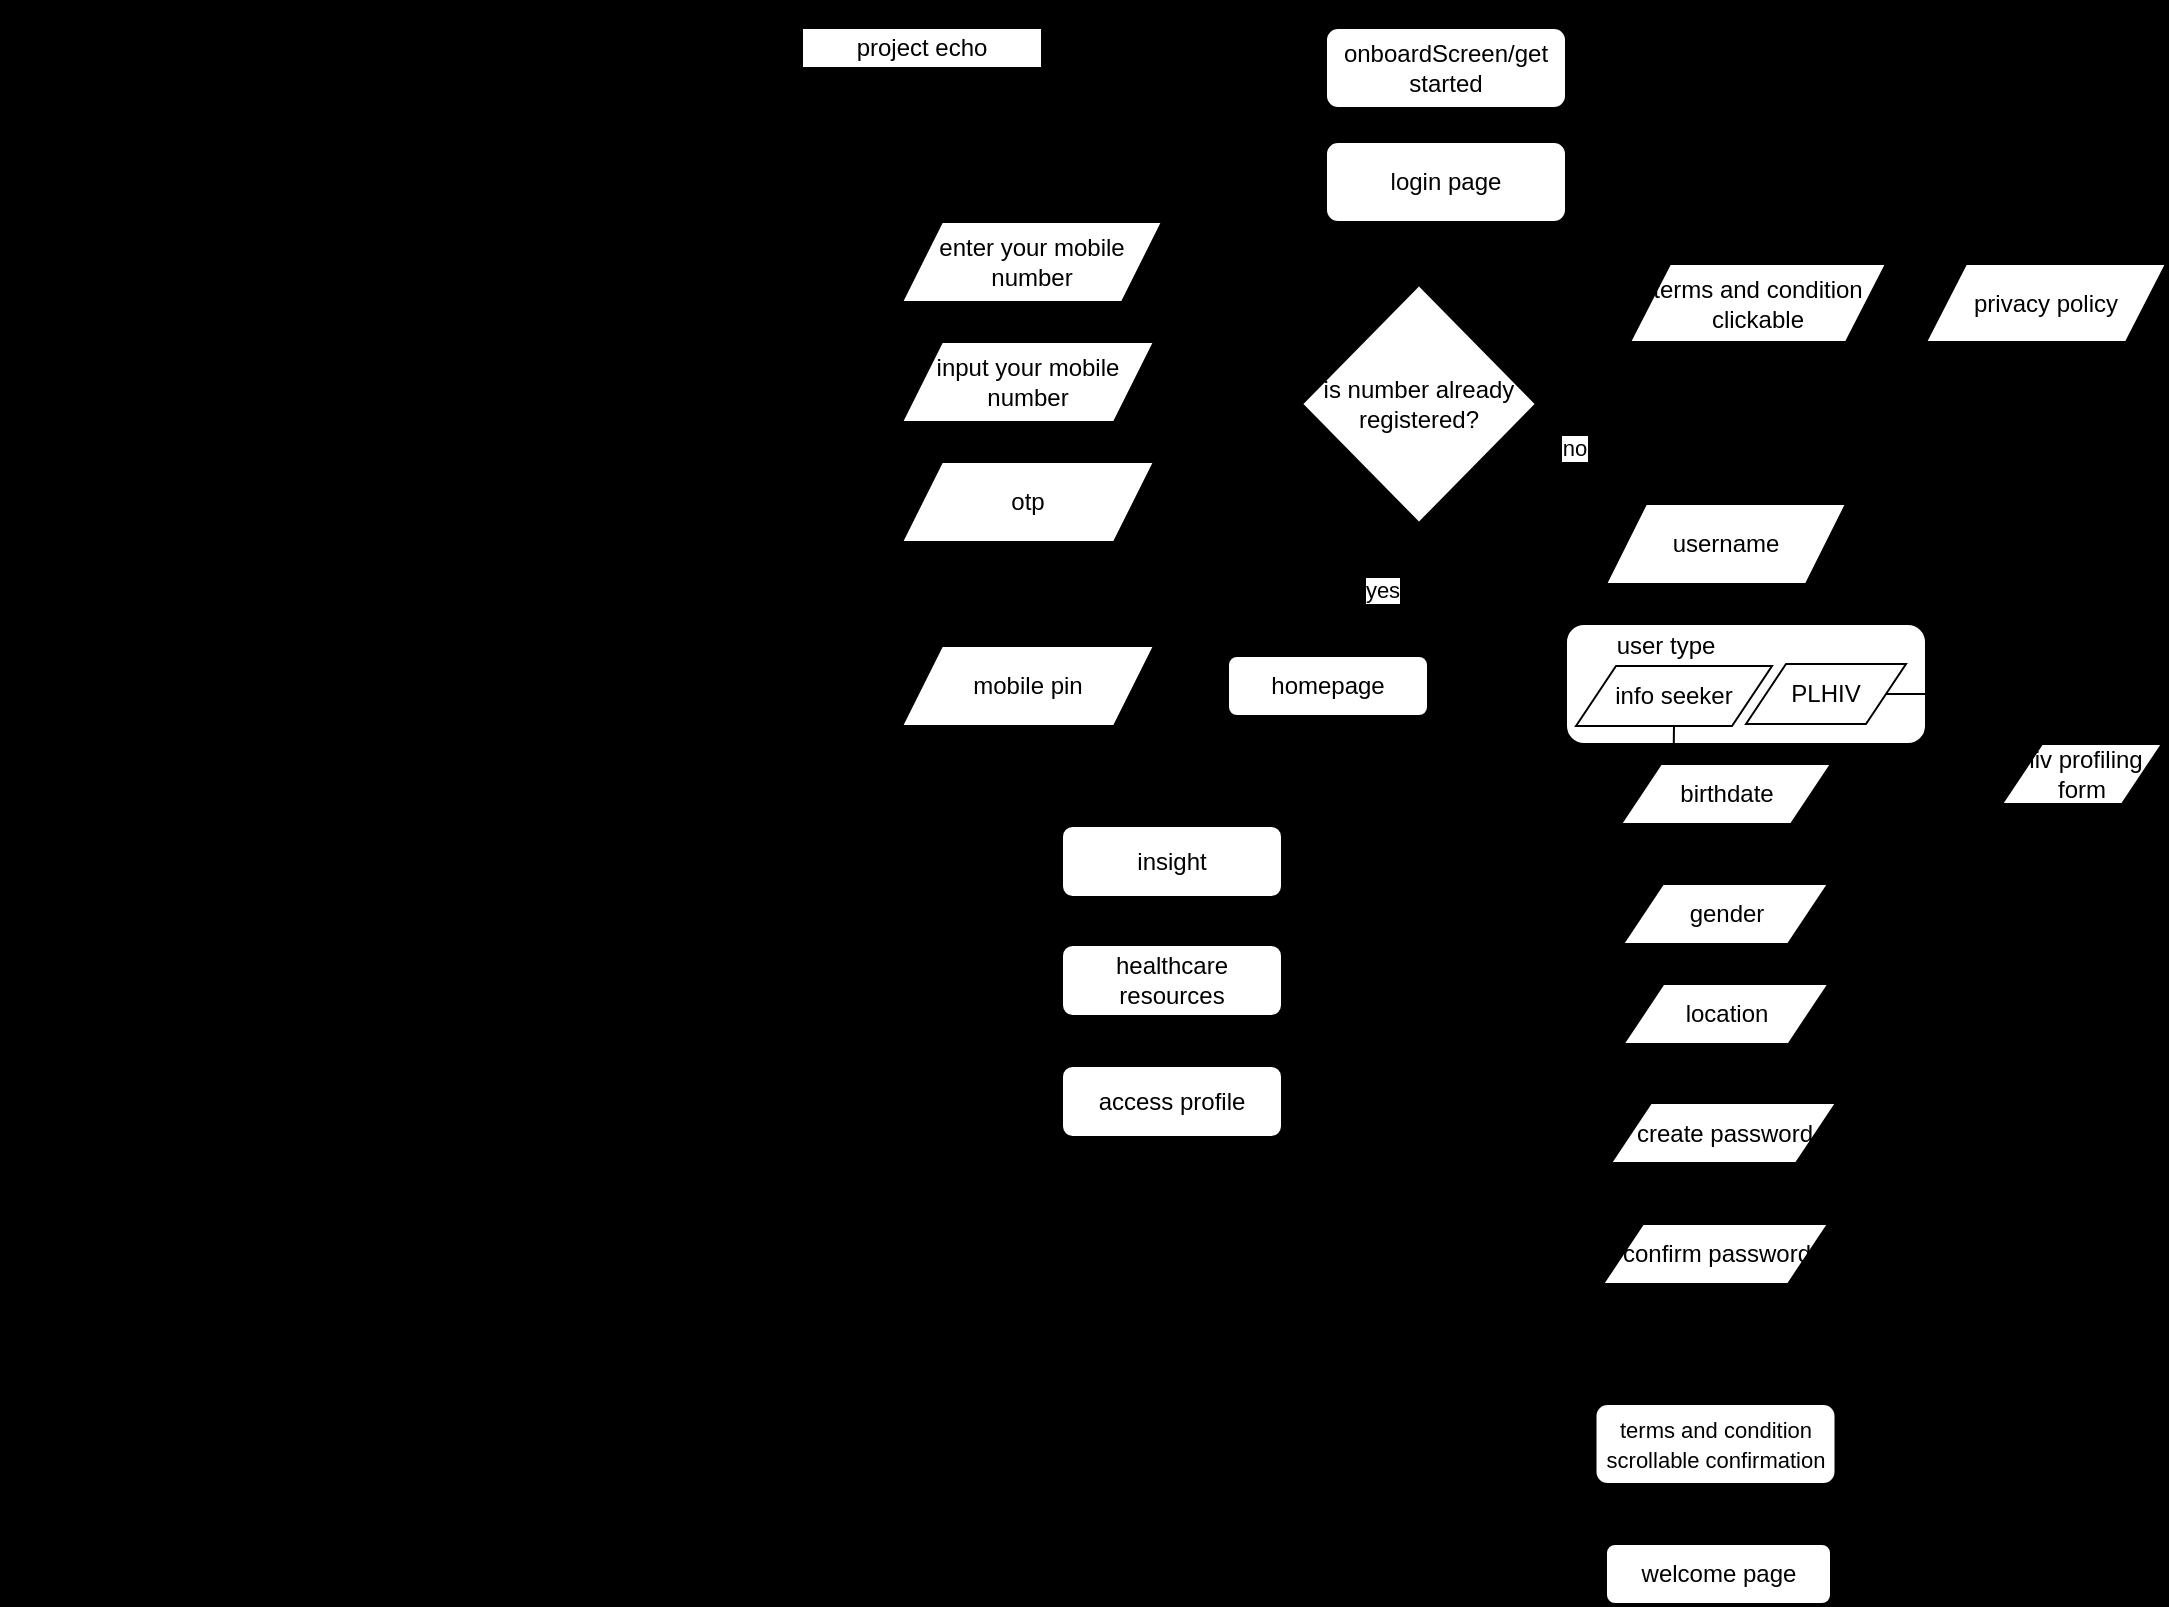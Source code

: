 <mxfile version="27.0.6">
  <diagram name="Page-1" id="9R6yXRowSwLRwM4YF0jt">
    <mxGraphModel dx="1845" dy="765" grid="1" gridSize="10" guides="1" tooltips="1" connect="1" arrows="1" fold="1" page="1" pageScale="1" pageWidth="850" pageHeight="1100" background="light-dark(#000000,#000000)" math="0" shadow="0">
      <root>
        <mxCell id="0" />
        <mxCell id="1" parent="0" />
        <mxCell id="Z2BPIPwkAZa0jg8t_c1K-36" value="" style="whiteSpace=wrap;html=1;fillColor=none;" vertex="1" parent="1">
          <mxGeometry x="-380" width="360" height="110" as="geometry" />
        </mxCell>
        <mxCell id="_LMe8sHWsWOSTw_ekPAe-2" value="project echo" style="rounded=0;whiteSpace=wrap;html=1;" parent="1" vertex="1">
          <mxGeometry x="20" y="13" width="120" height="20" as="geometry" />
        </mxCell>
        <mxCell id="_LMe8sHWsWOSTw_ekPAe-17" style="edgeStyle=orthogonalEdgeStyle;rounded=0;orthogonalLoop=1;jettySize=auto;html=1;exitX=0;exitY=0.5;exitDx=0;exitDy=0;" parent="1" source="_LMe8sHWsWOSTw_ekPAe-4" edge="1">
          <mxGeometry relative="1" as="geometry">
            <mxPoint x="282.176" y="111" as="targetPoint" />
          </mxGeometry>
        </mxCell>
        <mxCell id="_LMe8sHWsWOSTw_ekPAe-27" style="edgeStyle=orthogonalEdgeStyle;rounded=0;orthogonalLoop=1;jettySize=auto;html=1;exitX=1;exitY=0.5;exitDx=0;exitDy=0;" parent="1" source="_LMe8sHWsWOSTw_ekPAe-4" target="Z2BPIPwkAZa0jg8t_c1K-17" edge="1">
          <mxGeometry relative="1" as="geometry">
            <mxPoint x="640.043" y="130.0" as="targetPoint" />
          </mxGeometry>
        </mxCell>
        <mxCell id="Z2BPIPwkAZa0jg8t_c1K-16" style="edgeStyle=orthogonalEdgeStyle;rounded=0;orthogonalLoop=1;jettySize=auto;html=1;exitX=1;exitY=0.5;exitDx=0;exitDy=0;entryX=0.5;entryY=0;entryDx=0;entryDy=0;" edge="1" parent="1" source="_LMe8sHWsWOSTw_ekPAe-4" target="Z2BPIPwkAZa0jg8t_c1K-15">
          <mxGeometry relative="1" as="geometry" />
        </mxCell>
        <mxCell id="_LMe8sHWsWOSTw_ekPAe-4" value="login page" style="rounded=1;whiteSpace=wrap;html=1;" parent="1" vertex="1">
          <mxGeometry x="282" y="70" width="120" height="40" as="geometry" />
        </mxCell>
        <mxCell id="-NJHEdXc2_ys1D_Juve5-9" style="edgeStyle=orthogonalEdgeStyle;rounded=0;orthogonalLoop=1;jettySize=auto;html=1;exitX=0.5;exitY=1;exitDx=0;exitDy=0;" parent="1" source="_LMe8sHWsWOSTw_ekPAe-10" target="-NJHEdXc2_ys1D_Juve5-8" edge="1">
          <mxGeometry relative="1" as="geometry" />
        </mxCell>
        <mxCell id="_LMe8sHWsWOSTw_ekPAe-10" value="enter your mobile number" style="shape=parallelogram;perimeter=parallelogramPerimeter;whiteSpace=wrap;html=1;fixedSize=1;" parent="1" vertex="1">
          <mxGeometry x="70" y="110" width="130" height="40" as="geometry" />
        </mxCell>
        <mxCell id="_LMe8sHWsWOSTw_ekPAe-22" style="edgeStyle=orthogonalEdgeStyle;rounded=0;orthogonalLoop=1;jettySize=auto;html=1;exitX=0;exitY=0.5;exitDx=0;exitDy=0;entryX=0.5;entryY=0;entryDx=0;entryDy=0;" parent="1" source="_LMe8sHWsWOSTw_ekPAe-4" target="_LMe8sHWsWOSTw_ekPAe-10" edge="1">
          <mxGeometry relative="1" as="geometry">
            <mxPoint x="165.52" y="181.6" as="targetPoint" />
          </mxGeometry>
        </mxCell>
        <mxCell id="_LMe8sHWsWOSTw_ekPAe-28" value="username" style="shape=parallelogram;perimeter=parallelogramPerimeter;whiteSpace=wrap;html=1;fixedSize=1;" parent="1" vertex="1">
          <mxGeometry x="422" y="251" width="120" height="40" as="geometry" />
        </mxCell>
        <mxCell id="_LMe8sHWsWOSTw_ekPAe-31" value="" style="rounded=1;whiteSpace=wrap;html=1;" parent="1" vertex="1">
          <mxGeometry x="402" y="311" width="180" height="60" as="geometry" />
        </mxCell>
        <mxCell id="_LMe8sHWsWOSTw_ekPAe-51" style="edgeStyle=orthogonalEdgeStyle;rounded=0;orthogonalLoop=1;jettySize=auto;html=1;exitX=1;exitY=0.5;exitDx=0;exitDy=0;" parent="1" source="_LMe8sHWsWOSTw_ekPAe-32" target="_LMe8sHWsWOSTw_ekPAe-50" edge="1">
          <mxGeometry relative="1" as="geometry" />
        </mxCell>
        <mxCell id="_LMe8sHWsWOSTw_ekPAe-32" value="PLHIV" style="shape=parallelogram;perimeter=parallelogramPerimeter;whiteSpace=wrap;html=1;fixedSize=1;" parent="1" vertex="1">
          <mxGeometry x="492" y="331" width="80" height="30" as="geometry" />
        </mxCell>
        <mxCell id="_LMe8sHWsWOSTw_ekPAe-49" style="edgeStyle=orthogonalEdgeStyle;rounded=0;orthogonalLoop=1;jettySize=auto;html=1;exitX=0.5;exitY=1;exitDx=0;exitDy=0;entryX=0.25;entryY=0;entryDx=0;entryDy=0;" parent="1" source="_LMe8sHWsWOSTw_ekPAe-33" target="_LMe8sHWsWOSTw_ekPAe-36" edge="1">
          <mxGeometry relative="1" as="geometry" />
        </mxCell>
        <mxCell id="_LMe8sHWsWOSTw_ekPAe-33" value="info seeker" style="shape=parallelogram;perimeter=parallelogramPerimeter;whiteSpace=wrap;html=1;fixedSize=1;" parent="1" vertex="1">
          <mxGeometry x="407" y="332" width="98" height="30" as="geometry" />
        </mxCell>
        <mxCell id="_LMe8sHWsWOSTw_ekPAe-34" value="user type" style="rounded=1;whiteSpace=wrap;html=1;strokeColor=none;" parent="1" vertex="1">
          <mxGeometry x="412" y="317" width="80" height="10" as="geometry" />
        </mxCell>
        <mxCell id="-NJHEdXc2_ys1D_Juve5-6" style="edgeStyle=orthogonalEdgeStyle;rounded=0;orthogonalLoop=1;jettySize=auto;html=1;exitX=0.5;exitY=1;exitDx=0;exitDy=0;" parent="1" source="_LMe8sHWsWOSTw_ekPAe-36" target="-NJHEdXc2_ys1D_Juve5-5" edge="1">
          <mxGeometry relative="1" as="geometry" />
        </mxCell>
        <mxCell id="_LMe8sHWsWOSTw_ekPAe-36" value="birthdate" style="shape=parallelogram;perimeter=parallelogramPerimeter;whiteSpace=wrap;html=1;fixedSize=1;" parent="1" vertex="1">
          <mxGeometry x="429.5" y="381" width="105" height="30" as="geometry" />
        </mxCell>
        <mxCell id="_LMe8sHWsWOSTw_ekPAe-37" value="location" style="shape=parallelogram;perimeter=parallelogramPerimeter;whiteSpace=wrap;html=1;fixedSize=1;" parent="1" vertex="1">
          <mxGeometry x="430.75" y="491" width="102.5" height="30" as="geometry" />
        </mxCell>
        <mxCell id="_LMe8sHWsWOSTw_ekPAe-54" style="edgeStyle=orthogonalEdgeStyle;rounded=0;orthogonalLoop=1;jettySize=auto;html=1;exitX=0.5;exitY=1;exitDx=0;exitDy=0;entryX=0.5;entryY=0;entryDx=0;entryDy=0;" parent="1" source="-NJHEdXc2_ys1D_Juve5-2" target="_LMe8sHWsWOSTw_ekPAe-53" edge="1">
          <mxGeometry relative="1" as="geometry" />
        </mxCell>
        <mxCell id="_LMe8sHWsWOSTw_ekPAe-40" value="create password" style="shape=parallelogram;perimeter=parallelogramPerimeter;whiteSpace=wrap;html=1;fixedSize=1;" parent="1" vertex="1">
          <mxGeometry x="424.5" y="550.5" width="112.5" height="30" as="geometry" />
        </mxCell>
        <mxCell id="_LMe8sHWsWOSTw_ekPAe-42" style="edgeStyle=orthogonalEdgeStyle;rounded=0;orthogonalLoop=1;jettySize=auto;html=1;exitX=0.5;exitY=1;exitDx=0;exitDy=0;entryX=0.452;entryY=-0.005;entryDx=0;entryDy=0;entryPerimeter=0;" parent="1" source="_LMe8sHWsWOSTw_ekPAe-28" target="_LMe8sHWsWOSTw_ekPAe-31" edge="1">
          <mxGeometry relative="1" as="geometry" />
        </mxCell>
        <mxCell id="_LMe8sHWsWOSTw_ekPAe-50" value="hiv profiling form" style="shape=parallelogram;perimeter=parallelogramPerimeter;whiteSpace=wrap;html=1;fixedSize=1;" parent="1" vertex="1">
          <mxGeometry x="620" y="371" width="80" height="30" as="geometry" />
        </mxCell>
        <mxCell id="_LMe8sHWsWOSTw_ekPAe-56" style="edgeStyle=orthogonalEdgeStyle;rounded=0;orthogonalLoop=1;jettySize=auto;html=1;exitX=0;exitY=0.5;exitDx=0;exitDy=0;entryX=1;entryY=0.5;entryDx=0;entryDy=0;" parent="1" source="_LMe8sHWsWOSTw_ekPAe-53" target="_LMe8sHWsWOSTw_ekPAe-55" edge="1">
          <mxGeometry relative="1" as="geometry" />
        </mxCell>
        <mxCell id="_LMe8sHWsWOSTw_ekPAe-53" value="welcome page" style="rounded=1;whiteSpace=wrap;html=1;" parent="1" vertex="1">
          <mxGeometry x="422" y="771" width="112.5" height="30" as="geometry" />
        </mxCell>
        <mxCell id="Z2BPIPwkAZa0jg8t_c1K-9" style="edgeStyle=orthogonalEdgeStyle;rounded=0;orthogonalLoop=1;jettySize=auto;html=1;exitX=0.5;exitY=1;exitDx=0;exitDy=0;entryX=1;entryY=0.5;entryDx=0;entryDy=0;" edge="1" parent="1" source="_LMe8sHWsWOSTw_ekPAe-55" target="Z2BPIPwkAZa0jg8t_c1K-2">
          <mxGeometry relative="1" as="geometry" />
        </mxCell>
        <mxCell id="Z2BPIPwkAZa0jg8t_c1K-10" style="edgeStyle=orthogonalEdgeStyle;rounded=0;orthogonalLoop=1;jettySize=auto;html=1;exitX=0.5;exitY=1;exitDx=0;exitDy=0;entryX=1;entryY=0.5;entryDx=0;entryDy=0;" edge="1" parent="1" source="_LMe8sHWsWOSTw_ekPAe-55" target="Z2BPIPwkAZa0jg8t_c1K-3">
          <mxGeometry relative="1" as="geometry" />
        </mxCell>
        <mxCell id="Z2BPIPwkAZa0jg8t_c1K-11" style="edgeStyle=orthogonalEdgeStyle;rounded=0;orthogonalLoop=1;jettySize=auto;html=1;exitX=0.5;exitY=1;exitDx=0;exitDy=0;entryX=1;entryY=0.5;entryDx=0;entryDy=0;" edge="1" parent="1" source="_LMe8sHWsWOSTw_ekPAe-55" target="Z2BPIPwkAZa0jg8t_c1K-1">
          <mxGeometry relative="1" as="geometry" />
        </mxCell>
        <mxCell id="_LMe8sHWsWOSTw_ekPAe-55" value="homepage" style="rounded=1;whiteSpace=wrap;html=1;" parent="1" vertex="1">
          <mxGeometry x="233" y="327" width="100" height="30" as="geometry" />
        </mxCell>
        <mxCell id="_LMe8sHWsWOSTw_ekPAe-59" style="edgeStyle=orthogonalEdgeStyle;rounded=0;orthogonalLoop=1;jettySize=auto;html=1;exitX=0.5;exitY=1;exitDx=0;exitDy=0;entryX=0.5;entryY=0;entryDx=0;entryDy=0;" parent="1" source="_LMe8sHWsWOSTw_ekPAe-58" target="_LMe8sHWsWOSTw_ekPAe-4" edge="1">
          <mxGeometry relative="1" as="geometry" />
        </mxCell>
        <mxCell id="_LMe8sHWsWOSTw_ekPAe-58" value="onboardScreen/get started" style="rounded=1;whiteSpace=wrap;html=1;" parent="1" vertex="1">
          <mxGeometry x="282" y="13" width="120" height="40" as="geometry" />
        </mxCell>
        <mxCell id="-NJHEdXc2_ys1D_Juve5-7" style="edgeStyle=orthogonalEdgeStyle;rounded=0;orthogonalLoop=1;jettySize=auto;html=1;exitX=0.5;exitY=1;exitDx=0;exitDy=0;" parent="1" source="-NJHEdXc2_ys1D_Juve5-5" target="_LMe8sHWsWOSTw_ekPAe-37" edge="1">
          <mxGeometry relative="1" as="geometry" />
        </mxCell>
        <mxCell id="-NJHEdXc2_ys1D_Juve5-5" value="gender" style="shape=parallelogram;perimeter=parallelogramPerimeter;whiteSpace=wrap;html=1;fixedSize=1;" parent="1" vertex="1">
          <mxGeometry x="430.5" y="441" width="102.5" height="30" as="geometry" />
        </mxCell>
        <mxCell id="Z2BPIPwkAZa0jg8t_c1K-12" style="edgeStyle=orthogonalEdgeStyle;rounded=0;orthogonalLoop=1;jettySize=auto;html=1;exitX=1;exitY=0.5;exitDx=0;exitDy=0;entryX=0;entryY=0.5;entryDx=0;entryDy=0;" edge="1" parent="1" source="-NJHEdXc2_ys1D_Juve5-8" target="-NJHEdXc2_ys1D_Juve5-28">
          <mxGeometry relative="1" as="geometry" />
        </mxCell>
        <mxCell id="-NJHEdXc2_ys1D_Juve5-8" value="otp" style="shape=parallelogram;perimeter=parallelogramPerimeter;whiteSpace=wrap;html=1;fixedSize=1;" parent="1" vertex="1">
          <mxGeometry x="70" y="230" width="126" height="40" as="geometry" />
        </mxCell>
        <mxCell id="-NJHEdXc2_ys1D_Juve5-18" style="edgeStyle=orthogonalEdgeStyle;rounded=0;orthogonalLoop=1;jettySize=auto;html=1;entryX=1;entryY=0.5;entryDx=0;entryDy=0;" parent="1" source="_LMe8sHWsWOSTw_ekPAe-50" target="-NJHEdXc2_ys1D_Juve5-2" edge="1">
          <mxGeometry relative="1" as="geometry">
            <mxPoint x="670" y="615.059" as="sourcePoint" />
          </mxGeometry>
        </mxCell>
        <mxCell id="Z2BPIPwkAZa0jg8t_c1K-13" style="edgeStyle=orthogonalEdgeStyle;rounded=0;orthogonalLoop=1;jettySize=auto;html=1;exitX=1;exitY=0.5;exitDx=0;exitDy=0;" edge="1" parent="1" source="-NJHEdXc2_ys1D_Juve5-20" target="_LMe8sHWsWOSTw_ekPAe-55">
          <mxGeometry relative="1" as="geometry" />
        </mxCell>
        <mxCell id="-NJHEdXc2_ys1D_Juve5-20" value="mobile pin" style="shape=parallelogram;perimeter=parallelogramPerimeter;whiteSpace=wrap;html=1;fixedSize=1;" parent="1" vertex="1">
          <mxGeometry x="70" y="322" width="126" height="40" as="geometry" />
        </mxCell>
        <mxCell id="-NJHEdXc2_ys1D_Juve5-24" style="edgeStyle=orthogonalEdgeStyle;rounded=0;orthogonalLoop=1;jettySize=auto;html=1;exitX=0.5;exitY=1;exitDx=0;exitDy=0;entryX=0.5;entryY=0;entryDx=0;entryDy=0;" parent="1" source="_LMe8sHWsWOSTw_ekPAe-37" target="_LMe8sHWsWOSTw_ekPAe-40" edge="1">
          <mxGeometry relative="1" as="geometry">
            <mxPoint x="482.137" y="541" as="targetPoint" />
          </mxGeometry>
        </mxCell>
        <mxCell id="-NJHEdXc2_ys1D_Juve5-29" style="edgeStyle=orthogonalEdgeStyle;rounded=0;orthogonalLoop=1;jettySize=auto;html=1;exitX=1;exitY=0.5;exitDx=0;exitDy=0;entryX=0;entryY=0.5;entryDx=0;entryDy=0;" parent="1" source="-NJHEdXc2_ys1D_Juve5-28" target="_LMe8sHWsWOSTw_ekPAe-28" edge="1">
          <mxGeometry relative="1" as="geometry" />
        </mxCell>
        <mxCell id="-NJHEdXc2_ys1D_Juve5-32" value="no" style="edgeLabel;html=1;align=center;verticalAlign=middle;resizable=0;points=[];" parent="-NJHEdXc2_ys1D_Juve5-29" vertex="1" connectable="0">
          <mxGeometry x="-0.268" y="-1" relative="1" as="geometry">
            <mxPoint as="offset" />
          </mxGeometry>
        </mxCell>
        <mxCell id="-NJHEdXc2_ys1D_Juve5-30" style="edgeStyle=orthogonalEdgeStyle;rounded=0;orthogonalLoop=1;jettySize=auto;html=1;exitX=0.5;exitY=1;exitDx=0;exitDy=0;entryX=0.75;entryY=0;entryDx=0;entryDy=0;" parent="1" source="-NJHEdXc2_ys1D_Juve5-28" target="-NJHEdXc2_ys1D_Juve5-20" edge="1">
          <mxGeometry relative="1" as="geometry" />
        </mxCell>
        <mxCell id="-NJHEdXc2_ys1D_Juve5-33" value="yes" style="edgeLabel;html=1;align=center;verticalAlign=middle;resizable=0;points=[];" parent="-NJHEdXc2_ys1D_Juve5-30" vertex="1" connectable="0">
          <mxGeometry x="-0.56" y="2" relative="1" as="geometry">
            <mxPoint as="offset" />
          </mxGeometry>
        </mxCell>
        <mxCell id="-NJHEdXc2_ys1D_Juve5-28" value="is number already registered?" style="rhombus;whiteSpace=wrap;html=1;" parent="1" vertex="1">
          <mxGeometry x="270" y="141.5" width="117" height="119" as="geometry" />
        </mxCell>
        <mxCell id="-NJHEdXc2_ys1D_Juve5-37" value="" style="edgeStyle=orthogonalEdgeStyle;rounded=0;orthogonalLoop=1;jettySize=auto;html=1;exitX=0.5;exitY=1;exitDx=0;exitDy=0;entryX=0.5;entryY=0;entryDx=0;entryDy=0;" parent="1" source="_LMe8sHWsWOSTw_ekPAe-40" target="-NJHEdXc2_ys1D_Juve5-36" edge="1">
          <mxGeometry relative="1" as="geometry">
            <mxPoint x="481" y="581" as="sourcePoint" />
            <mxPoint x="481" y="661" as="targetPoint" />
          </mxGeometry>
        </mxCell>
        <mxCell id="-NJHEdXc2_ys1D_Juve5-36" value="confirm password" style="shape=parallelogram;perimeter=parallelogramPerimeter;whiteSpace=wrap;html=1;fixedSize=1;" parent="1" vertex="1">
          <mxGeometry x="420.5" y="611" width="112.5" height="30" as="geometry" />
        </mxCell>
        <mxCell id="XM9sAkZZ0yDAGkw8QnMx-2" value="" style="edgeStyle=orthogonalEdgeStyle;rounded=0;orthogonalLoop=1;jettySize=auto;html=1;exitX=0.5;exitY=1;exitDx=0;exitDy=0;entryX=0.5;entryY=0;entryDx=0;entryDy=0;" parent="1" source="-NJHEdXc2_ys1D_Juve5-36" target="-NJHEdXc2_ys1D_Juve5-2" edge="1">
          <mxGeometry relative="1" as="geometry">
            <mxPoint x="477" y="641" as="sourcePoint" />
            <mxPoint x="478" y="771" as="targetPoint" />
          </mxGeometry>
        </mxCell>
        <mxCell id="-NJHEdXc2_ys1D_Juve5-2" value="&lt;div&gt;&lt;font style=&quot;font-size: 11px;&quot;&gt;terms and condition scrollable confirmation&lt;/font&gt;&lt;/div&gt;" style="rounded=1;whiteSpace=wrap;html=1;" parent="1" vertex="1">
          <mxGeometry x="416.75" y="701" width="120" height="40" as="geometry" />
        </mxCell>
        <mxCell id="Z2BPIPwkAZa0jg8t_c1K-1" value="access profile" style="rounded=1;whiteSpace=wrap;html=1;" vertex="1" parent="1">
          <mxGeometry x="150" y="532" width="110" height="35.5" as="geometry" />
        </mxCell>
        <mxCell id="Z2BPIPwkAZa0jg8t_c1K-2" value="insight" style="rounded=1;whiteSpace=wrap;html=1;" vertex="1" parent="1">
          <mxGeometry x="150" y="412" width="110" height="35.5" as="geometry" />
        </mxCell>
        <mxCell id="Z2BPIPwkAZa0jg8t_c1K-3" value="healthcare resources" style="rounded=1;whiteSpace=wrap;html=1;" vertex="1" parent="1">
          <mxGeometry x="150" y="471.5" width="110" height="35.5" as="geometry" />
        </mxCell>
        <mxCell id="Z2BPIPwkAZa0jg8t_c1K-14" value="input your mobile number" style="shape=parallelogram;perimeter=parallelogramPerimeter;whiteSpace=wrap;html=1;fixedSize=1;" vertex="1" parent="1">
          <mxGeometry x="70" y="170" width="126" height="40" as="geometry" />
        </mxCell>
        <mxCell id="Z2BPIPwkAZa0jg8t_c1K-15" value="&lt;div&gt;terms and condition&lt;/div&gt;&lt;div&gt;clickable&lt;/div&gt;" style="shape=parallelogram;perimeter=parallelogramPerimeter;whiteSpace=wrap;html=1;fixedSize=1;" vertex="1" parent="1">
          <mxGeometry x="434" y="131" width="128" height="39" as="geometry" />
        </mxCell>
        <mxCell id="Z2BPIPwkAZa0jg8t_c1K-17" value="privacy policy" style="shape=parallelogram;perimeter=parallelogramPerimeter;whiteSpace=wrap;html=1;fixedSize=1;" vertex="1" parent="1">
          <mxGeometry x="582" y="131" width="120" height="39" as="geometry" />
        </mxCell>
        <mxCell id="Z2BPIPwkAZa0jg8t_c1K-28" value="" style="shape=image;verticalLabelPosition=bottom;labelBackgroundColor=default;verticalAlign=top;aspect=fixed;imageAspect=0;image=https://docs.flutter.dev/assets/images/branding/flutter/logo/default.svg;" vertex="1" parent="1">
          <mxGeometry x="-361.01" y="17.25" width="47.5" height="47.5" as="geometry" />
        </mxCell>
        <mxCell id="Z2BPIPwkAZa0jg8t_c1K-31" value="" style="shape=image;verticalLabelPosition=bottom;labelBackgroundColor=default;verticalAlign=top;imageAspect=0;image=https://www.gstatic.com/devrel-devsite/prod/v6dc4611c4232bd02b2b914c4948f523846f90835f230654af18f87f75fe9f73c/firebase/images/lockup.svg;aspect=fixed;" vertex="1" parent="1">
          <mxGeometry x="-136" y="34.75" width="100.01" height="30" as="geometry" />
        </mxCell>
        <mxCell id="Z2BPIPwkAZa0jg8t_c1K-33" value="" style="shape=image;verticalLabelPosition=bottom;labelBackgroundColor=default;verticalAlign=top;aspect=fixed;imageAspect=0;image=https://dart.dev/assets/img/logo/logo-white-text.svg;" vertex="1" parent="1">
          <mxGeometry x="-276" y="31" width="96.3" height="30" as="geometry" />
        </mxCell>
      </root>
    </mxGraphModel>
  </diagram>
</mxfile>
